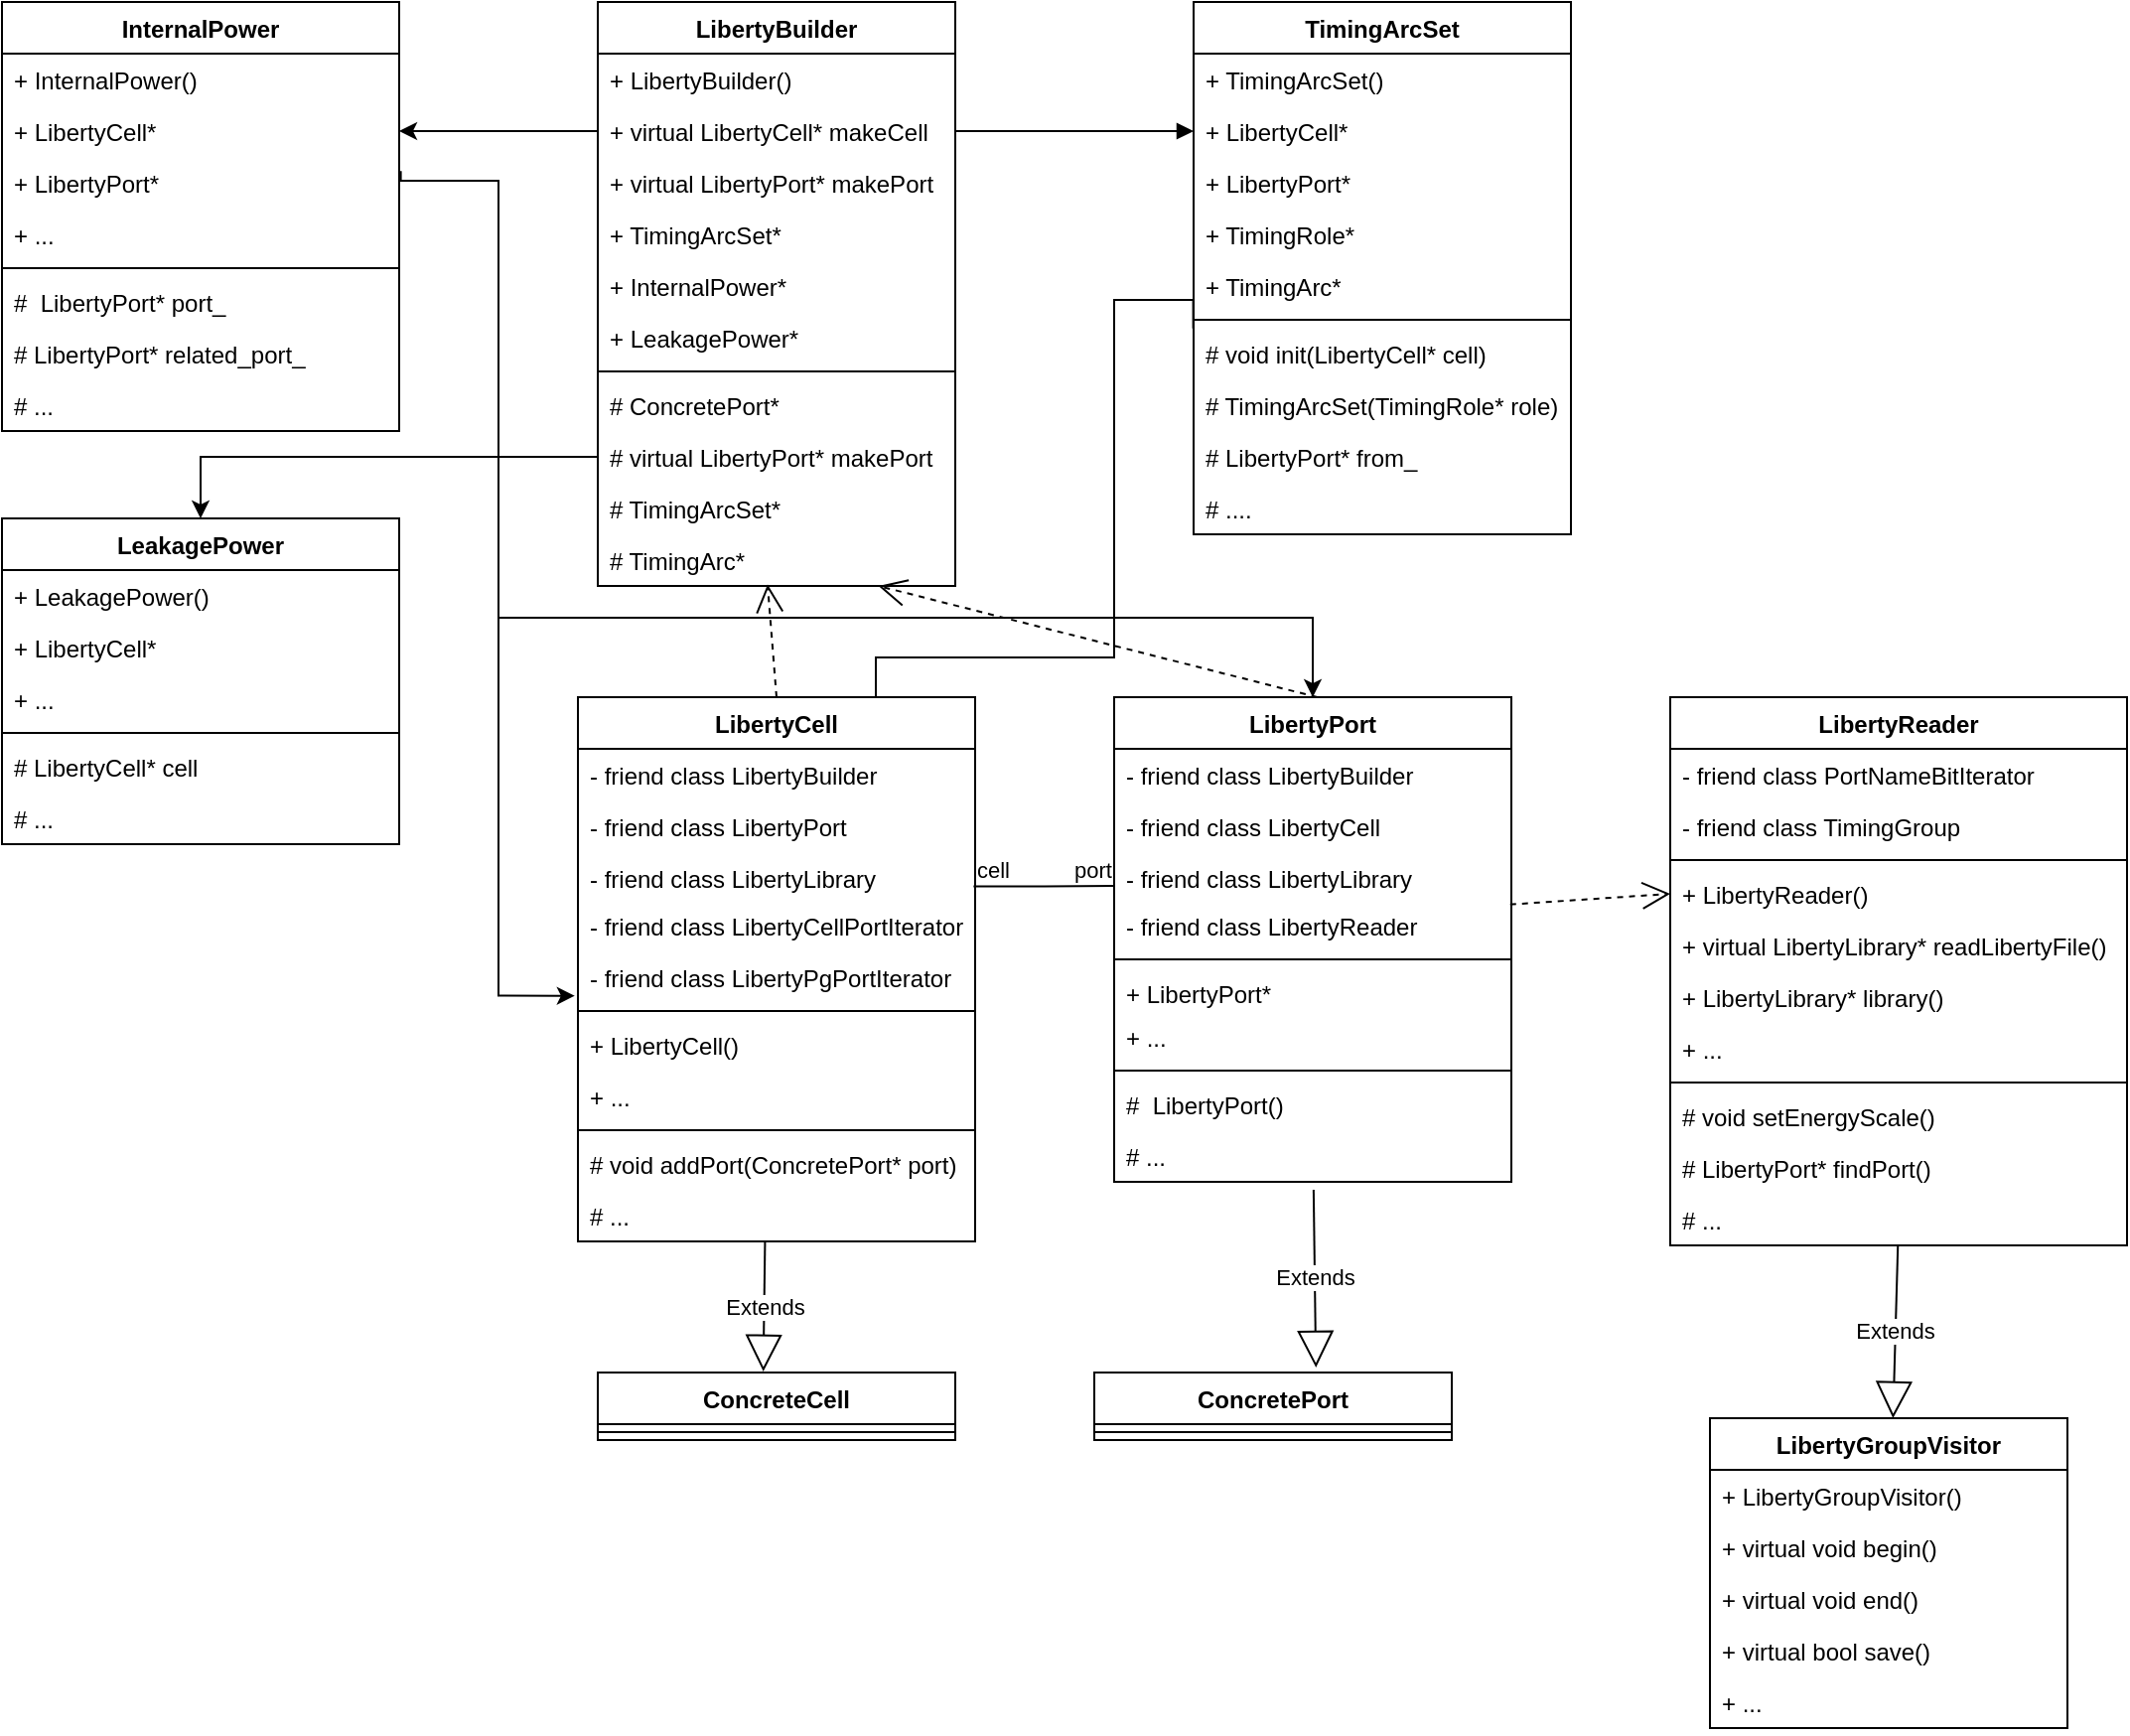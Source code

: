 <mxfile version="20.0.1" type="github">
  <diagram id="C5RBs43oDa-KdzZeNtuy" name="Page-1">
    <mxGraphModel dx="1008" dy="651" grid="1" gridSize="10" guides="1" tooltips="1" connect="1" arrows="1" fold="1" page="1" pageScale="1" pageWidth="827" pageHeight="1169" math="0" shadow="0">
      <root>
        <mxCell id="WIyWlLk6GJQsqaUBKTNV-0" />
        <mxCell id="WIyWlLk6GJQsqaUBKTNV-1" parent="WIyWlLk6GJQsqaUBKTNV-0" />
        <mxCell id="3PapQ6xfj2ttz4BDpu7m-4" value="LibertyBuilder" style="swimlane;fontStyle=1;align=center;verticalAlign=top;childLayout=stackLayout;horizontal=1;startSize=26;horizontalStack=0;resizeParent=1;resizeParentMax=0;resizeLast=0;collapsible=1;marginBottom=0;" vertex="1" parent="WIyWlLk6GJQsqaUBKTNV-1">
          <mxGeometry x="390" y="20" width="180" height="294" as="geometry" />
        </mxCell>
        <mxCell id="3PapQ6xfj2ttz4BDpu7m-17" value="+ LibertyBuilder()" style="text;strokeColor=none;fillColor=none;align=left;verticalAlign=top;spacingLeft=4;spacingRight=4;overflow=hidden;rotatable=0;points=[[0,0.5],[1,0.5]];portConstraint=eastwest;" vertex="1" parent="3PapQ6xfj2ttz4BDpu7m-4">
          <mxGeometry y="26" width="180" height="26" as="geometry" />
        </mxCell>
        <mxCell id="3PapQ6xfj2ttz4BDpu7m-5" value="+ virtual LibertyCell* makeCell&#xa;" style="text;strokeColor=none;fillColor=none;align=left;verticalAlign=top;spacingLeft=4;spacingRight=4;overflow=hidden;rotatable=0;points=[[0,0.5],[1,0.5]];portConstraint=eastwest;" vertex="1" parent="3PapQ6xfj2ttz4BDpu7m-4">
          <mxGeometry y="52" width="180" height="26" as="geometry" />
        </mxCell>
        <mxCell id="3PapQ6xfj2ttz4BDpu7m-8" value="+ virtual LibertyPort* makePort" style="text;strokeColor=none;fillColor=none;align=left;verticalAlign=top;spacingLeft=4;spacingRight=4;overflow=hidden;rotatable=0;points=[[0,0.5],[1,0.5]];portConstraint=eastwest;" vertex="1" parent="3PapQ6xfj2ttz4BDpu7m-4">
          <mxGeometry y="78" width="180" height="26" as="geometry" />
        </mxCell>
        <mxCell id="3PapQ6xfj2ttz4BDpu7m-9" value="+ TimingArcSet*" style="text;strokeColor=none;fillColor=none;align=left;verticalAlign=top;spacingLeft=4;spacingRight=4;overflow=hidden;rotatable=0;points=[[0,0.5],[1,0.5]];portConstraint=eastwest;" vertex="1" parent="3PapQ6xfj2ttz4BDpu7m-4">
          <mxGeometry y="104" width="180" height="26" as="geometry" />
        </mxCell>
        <mxCell id="3PapQ6xfj2ttz4BDpu7m-10" value="+ InternalPower*" style="text;strokeColor=none;fillColor=none;align=left;verticalAlign=top;spacingLeft=4;spacingRight=4;overflow=hidden;rotatable=0;points=[[0,0.5],[1,0.5]];portConstraint=eastwest;" vertex="1" parent="3PapQ6xfj2ttz4BDpu7m-4">
          <mxGeometry y="130" width="180" height="26" as="geometry" />
        </mxCell>
        <mxCell id="3PapQ6xfj2ttz4BDpu7m-11" value="+ LeakagePower*" style="text;strokeColor=none;fillColor=none;align=left;verticalAlign=top;spacingLeft=4;spacingRight=4;overflow=hidden;rotatable=0;points=[[0,0.5],[1,0.5]];portConstraint=eastwest;" vertex="1" parent="3PapQ6xfj2ttz4BDpu7m-4">
          <mxGeometry y="156" width="180" height="26" as="geometry" />
        </mxCell>
        <mxCell id="3PapQ6xfj2ttz4BDpu7m-6" value="" style="line;strokeWidth=1;fillColor=none;align=left;verticalAlign=middle;spacingTop=-1;spacingLeft=3;spacingRight=3;rotatable=0;labelPosition=right;points=[];portConstraint=eastwest;" vertex="1" parent="3PapQ6xfj2ttz4BDpu7m-4">
          <mxGeometry y="182" width="180" height="8" as="geometry" />
        </mxCell>
        <mxCell id="3PapQ6xfj2ttz4BDpu7m-7" value="# ConcretePort*" style="text;strokeColor=none;fillColor=none;align=left;verticalAlign=top;spacingLeft=4;spacingRight=4;overflow=hidden;rotatable=0;points=[[0,0.5],[1,0.5]];portConstraint=eastwest;" vertex="1" parent="3PapQ6xfj2ttz4BDpu7m-4">
          <mxGeometry y="190" width="180" height="26" as="geometry" />
        </mxCell>
        <mxCell id="3PapQ6xfj2ttz4BDpu7m-12" value="# virtual LibertyPort* makePort" style="text;strokeColor=none;fillColor=none;align=left;verticalAlign=top;spacingLeft=4;spacingRight=4;overflow=hidden;rotatable=0;points=[[0,0.5],[1,0.5]];portConstraint=eastwest;" vertex="1" parent="3PapQ6xfj2ttz4BDpu7m-4">
          <mxGeometry y="216" width="180" height="26" as="geometry" />
        </mxCell>
        <mxCell id="3PapQ6xfj2ttz4BDpu7m-13" value="# TimingArcSet*" style="text;strokeColor=none;fillColor=none;align=left;verticalAlign=top;spacingLeft=4;spacingRight=4;overflow=hidden;rotatable=0;points=[[0,0.5],[1,0.5]];portConstraint=eastwest;" vertex="1" parent="3PapQ6xfj2ttz4BDpu7m-4">
          <mxGeometry y="242" width="180" height="26" as="geometry" />
        </mxCell>
        <mxCell id="3PapQ6xfj2ttz4BDpu7m-14" value="# TimingArc*" style="text;strokeColor=none;fillColor=none;align=left;verticalAlign=top;spacingLeft=4;spacingRight=4;overflow=hidden;rotatable=0;points=[[0,0.5],[1,0.5]];portConstraint=eastwest;" vertex="1" parent="3PapQ6xfj2ttz4BDpu7m-4">
          <mxGeometry y="268" width="180" height="26" as="geometry" />
        </mxCell>
        <mxCell id="3PapQ6xfj2ttz4BDpu7m-18" value="TimingArcSet" style="swimlane;fontStyle=1;align=center;verticalAlign=top;childLayout=stackLayout;horizontal=1;startSize=26;horizontalStack=0;resizeParent=1;resizeParentMax=0;resizeLast=0;collapsible=1;marginBottom=0;" vertex="1" parent="WIyWlLk6GJQsqaUBKTNV-1">
          <mxGeometry x="690" y="20" width="190" height="268" as="geometry" />
        </mxCell>
        <mxCell id="3PapQ6xfj2ttz4BDpu7m-19" value="+ TimingArcSet()" style="text;strokeColor=none;fillColor=none;align=left;verticalAlign=top;spacingLeft=4;spacingRight=4;overflow=hidden;rotatable=0;points=[[0,0.5],[1,0.5]];portConstraint=eastwest;" vertex="1" parent="3PapQ6xfj2ttz4BDpu7m-18">
          <mxGeometry y="26" width="190" height="26" as="geometry" />
        </mxCell>
        <mxCell id="3PapQ6xfj2ttz4BDpu7m-20" value="+ LibertyCell*&#xa;" style="text;strokeColor=none;fillColor=none;align=left;verticalAlign=top;spacingLeft=4;spacingRight=4;overflow=hidden;rotatable=0;points=[[0,0.5],[1,0.5]];portConstraint=eastwest;" vertex="1" parent="3PapQ6xfj2ttz4BDpu7m-18">
          <mxGeometry y="52" width="190" height="26" as="geometry" />
        </mxCell>
        <mxCell id="3PapQ6xfj2ttz4BDpu7m-21" value="+ LibertyPort*" style="text;strokeColor=none;fillColor=none;align=left;verticalAlign=top;spacingLeft=4;spacingRight=4;overflow=hidden;rotatable=0;points=[[0,0.5],[1,0.5]];portConstraint=eastwest;" vertex="1" parent="3PapQ6xfj2ttz4BDpu7m-18">
          <mxGeometry y="78" width="190" height="26" as="geometry" />
        </mxCell>
        <mxCell id="3PapQ6xfj2ttz4BDpu7m-22" value="+ TimingRole*" style="text;strokeColor=none;fillColor=none;align=left;verticalAlign=top;spacingLeft=4;spacingRight=4;overflow=hidden;rotatable=0;points=[[0,0.5],[1,0.5]];portConstraint=eastwest;" vertex="1" parent="3PapQ6xfj2ttz4BDpu7m-18">
          <mxGeometry y="104" width="190" height="26" as="geometry" />
        </mxCell>
        <mxCell id="3PapQ6xfj2ttz4BDpu7m-23" value="+ TimingArc*" style="text;strokeColor=none;fillColor=none;align=left;verticalAlign=top;spacingLeft=4;spacingRight=4;overflow=hidden;rotatable=0;points=[[0,0.5],[1,0.5]];portConstraint=eastwest;" vertex="1" parent="3PapQ6xfj2ttz4BDpu7m-18">
          <mxGeometry y="130" width="190" height="26" as="geometry" />
        </mxCell>
        <mxCell id="3PapQ6xfj2ttz4BDpu7m-25" value="" style="line;strokeWidth=1;fillColor=none;align=left;verticalAlign=middle;spacingTop=-1;spacingLeft=3;spacingRight=3;rotatable=0;labelPosition=right;points=[];portConstraint=eastwest;" vertex="1" parent="3PapQ6xfj2ttz4BDpu7m-18">
          <mxGeometry y="156" width="190" height="8" as="geometry" />
        </mxCell>
        <mxCell id="3PapQ6xfj2ttz4BDpu7m-26" value="# void init(LibertyCell* cell)" style="text;strokeColor=none;fillColor=none;align=left;verticalAlign=top;spacingLeft=4;spacingRight=4;overflow=hidden;rotatable=0;points=[[0,0.5],[1,0.5]];portConstraint=eastwest;" vertex="1" parent="3PapQ6xfj2ttz4BDpu7m-18">
          <mxGeometry y="164" width="190" height="26" as="geometry" />
        </mxCell>
        <mxCell id="3PapQ6xfj2ttz4BDpu7m-27" value="# TimingArcSet(TimingRole* role)" style="text;strokeColor=none;fillColor=none;align=left;verticalAlign=top;spacingLeft=4;spacingRight=4;overflow=hidden;rotatable=0;points=[[0,0.5],[1,0.5]];portConstraint=eastwest;" vertex="1" parent="3PapQ6xfj2ttz4BDpu7m-18">
          <mxGeometry y="190" width="190" height="26" as="geometry" />
        </mxCell>
        <mxCell id="3PapQ6xfj2ttz4BDpu7m-28" value="# LibertyPort* from_ " style="text;strokeColor=none;fillColor=none;align=left;verticalAlign=top;spacingLeft=4;spacingRight=4;overflow=hidden;rotatable=0;points=[[0,0.5],[1,0.5]];portConstraint=eastwest;" vertex="1" parent="3PapQ6xfj2ttz4BDpu7m-18">
          <mxGeometry y="216" width="190" height="26" as="geometry" />
        </mxCell>
        <mxCell id="3PapQ6xfj2ttz4BDpu7m-29" value="# ...." style="text;strokeColor=none;fillColor=none;align=left;verticalAlign=top;spacingLeft=4;spacingRight=4;overflow=hidden;rotatable=0;points=[[0,0.5],[1,0.5]];portConstraint=eastwest;" vertex="1" parent="3PapQ6xfj2ttz4BDpu7m-18">
          <mxGeometry y="242" width="190" height="26" as="geometry" />
        </mxCell>
        <mxCell id="3PapQ6xfj2ttz4BDpu7m-30" value="" style="endArrow=block;endFill=1;html=1;edgeStyle=orthogonalEdgeStyle;align=left;verticalAlign=top;rounded=0;entryX=0;entryY=0.5;entryDx=0;entryDy=0;exitX=1;exitY=0.5;exitDx=0;exitDy=0;" edge="1" parent="WIyWlLk6GJQsqaUBKTNV-1" source="3PapQ6xfj2ttz4BDpu7m-5" target="3PapQ6xfj2ttz4BDpu7m-20">
          <mxGeometry x="-1" relative="1" as="geometry">
            <mxPoint x="570" y="150" as="sourcePoint" />
            <mxPoint x="730" y="150" as="targetPoint" />
          </mxGeometry>
        </mxCell>
        <mxCell id="3PapQ6xfj2ttz4BDpu7m-32" value="ConcreteCell" style="swimlane;fontStyle=1;align=center;verticalAlign=top;childLayout=stackLayout;horizontal=1;startSize=26;horizontalStack=0;resizeParent=1;resizeParentMax=0;resizeLast=0;collapsible=1;marginBottom=0;" vertex="1" parent="WIyWlLk6GJQsqaUBKTNV-1">
          <mxGeometry x="390" y="710" width="180" height="34" as="geometry" />
        </mxCell>
        <mxCell id="3PapQ6xfj2ttz4BDpu7m-39" value="" style="line;strokeWidth=1;fillColor=none;align=left;verticalAlign=middle;spacingTop=-1;spacingLeft=3;spacingRight=3;rotatable=0;labelPosition=right;points=[];portConstraint=eastwest;" vertex="1" parent="3PapQ6xfj2ttz4BDpu7m-32">
          <mxGeometry y="26" width="180" height="8" as="geometry" />
        </mxCell>
        <mxCell id="3PapQ6xfj2ttz4BDpu7m-45" value="LibertyCell" style="swimlane;fontStyle=1;align=center;verticalAlign=top;childLayout=stackLayout;horizontal=1;startSize=26;horizontalStack=0;resizeParent=1;resizeParentMax=0;resizeLast=0;collapsible=1;marginBottom=0;" vertex="1" parent="WIyWlLk6GJQsqaUBKTNV-1">
          <mxGeometry x="380" y="370" width="200" height="274" as="geometry" />
        </mxCell>
        <mxCell id="3PapQ6xfj2ttz4BDpu7m-55" value="- friend class LibertyBuilder" style="text;strokeColor=none;fillColor=none;align=left;verticalAlign=top;spacingLeft=4;spacingRight=4;overflow=hidden;rotatable=0;points=[[0,0.5],[1,0.5]];portConstraint=eastwest;" vertex="1" parent="3PapQ6xfj2ttz4BDpu7m-45">
          <mxGeometry y="26" width="200" height="26" as="geometry" />
        </mxCell>
        <mxCell id="3PapQ6xfj2ttz4BDpu7m-56" value="- friend class LibertyPort" style="text;strokeColor=none;fillColor=none;align=left;verticalAlign=top;spacingLeft=4;spacingRight=4;overflow=hidden;rotatable=0;points=[[0,0.5],[1,0.5]];portConstraint=eastwest;" vertex="1" parent="3PapQ6xfj2ttz4BDpu7m-45">
          <mxGeometry y="52" width="200" height="26" as="geometry" />
        </mxCell>
        <mxCell id="3PapQ6xfj2ttz4BDpu7m-57" value="- friend class LibertyLibrary" style="text;strokeColor=none;fillColor=none;align=left;verticalAlign=top;spacingLeft=4;spacingRight=4;overflow=hidden;rotatable=0;points=[[0,0.5],[1,0.5]];portConstraint=eastwest;" vertex="1" parent="3PapQ6xfj2ttz4BDpu7m-45">
          <mxGeometry y="78" width="200" height="24" as="geometry" />
        </mxCell>
        <mxCell id="3PapQ6xfj2ttz4BDpu7m-58" value="- friend class LibertyCellPortIterator" style="text;strokeColor=none;fillColor=none;align=left;verticalAlign=top;spacingLeft=4;spacingRight=4;overflow=hidden;rotatable=0;points=[[0,0.5],[1,0.5]];portConstraint=eastwest;" vertex="1" parent="3PapQ6xfj2ttz4BDpu7m-45">
          <mxGeometry y="102" width="200" height="26" as="geometry" />
        </mxCell>
        <mxCell id="3PapQ6xfj2ttz4BDpu7m-47" value="- friend class LibertyPgPortIterator" style="text;strokeColor=none;fillColor=none;align=left;verticalAlign=top;spacingLeft=4;spacingRight=4;overflow=hidden;rotatable=0;points=[[0,0.5],[1,0.5]];portConstraint=eastwest;" vertex="1" parent="3PapQ6xfj2ttz4BDpu7m-45">
          <mxGeometry y="128" width="200" height="26" as="geometry" />
        </mxCell>
        <mxCell id="3PapQ6xfj2ttz4BDpu7m-46" value="" style="line;strokeWidth=1;fillColor=none;align=left;verticalAlign=middle;spacingTop=-1;spacingLeft=3;spacingRight=3;rotatable=0;labelPosition=right;points=[];portConstraint=eastwest;" vertex="1" parent="3PapQ6xfj2ttz4BDpu7m-45">
          <mxGeometry y="154" width="200" height="8" as="geometry" />
        </mxCell>
        <mxCell id="3PapQ6xfj2ttz4BDpu7m-48" value="+ LibertyCell()" style="text;strokeColor=none;fillColor=none;align=left;verticalAlign=top;spacingLeft=4;spacingRight=4;overflow=hidden;rotatable=0;points=[[0,0.5],[1,0.5]];portConstraint=eastwest;" vertex="1" parent="3PapQ6xfj2ttz4BDpu7m-45">
          <mxGeometry y="162" width="200" height="26" as="geometry" />
        </mxCell>
        <mxCell id="3PapQ6xfj2ttz4BDpu7m-52" value="+ ..." style="text;strokeColor=none;fillColor=none;align=left;verticalAlign=top;spacingLeft=4;spacingRight=4;overflow=hidden;rotatable=0;points=[[0,0.5],[1,0.5]];portConstraint=eastwest;" vertex="1" parent="3PapQ6xfj2ttz4BDpu7m-45">
          <mxGeometry y="188" width="200" height="26" as="geometry" />
        </mxCell>
        <mxCell id="3PapQ6xfj2ttz4BDpu7m-50" value="" style="line;strokeWidth=1;fillColor=none;align=left;verticalAlign=middle;spacingTop=-1;spacingLeft=3;spacingRight=3;rotatable=0;labelPosition=right;points=[];portConstraint=eastwest;" vertex="1" parent="3PapQ6xfj2ttz4BDpu7m-45">
          <mxGeometry y="214" width="200" height="8" as="geometry" />
        </mxCell>
        <mxCell id="3PapQ6xfj2ttz4BDpu7m-49" value="# void addPort(ConcretePort* port)" style="text;strokeColor=none;fillColor=none;align=left;verticalAlign=top;spacingLeft=4;spacingRight=4;overflow=hidden;rotatable=0;points=[[0,0.5],[1,0.5]];portConstraint=eastwest;" vertex="1" parent="3PapQ6xfj2ttz4BDpu7m-45">
          <mxGeometry y="222" width="200" height="26" as="geometry" />
        </mxCell>
        <mxCell id="3PapQ6xfj2ttz4BDpu7m-53" value="# ..." style="text;strokeColor=none;fillColor=none;align=left;verticalAlign=top;spacingLeft=4;spacingRight=4;overflow=hidden;rotatable=0;points=[[0,0.5],[1,0.5]];portConstraint=eastwest;" vertex="1" parent="3PapQ6xfj2ttz4BDpu7m-45">
          <mxGeometry y="248" width="200" height="26" as="geometry" />
        </mxCell>
        <mxCell id="3PapQ6xfj2ttz4BDpu7m-51" value="" style="endArrow=open;endSize=12;dashed=1;html=1;rounded=0;exitX=0.5;exitY=0;exitDx=0;exitDy=0;entryX=0.475;entryY=0.97;entryDx=0;entryDy=0;entryPerimeter=0;" edge="1" parent="WIyWlLk6GJQsqaUBKTNV-1" source="3PapQ6xfj2ttz4BDpu7m-45" target="3PapQ6xfj2ttz4BDpu7m-14">
          <mxGeometry width="160" relative="1" as="geometry">
            <mxPoint x="610" y="500" as="sourcePoint" />
            <mxPoint x="470" y="320" as="targetPoint" />
          </mxGeometry>
        </mxCell>
        <mxCell id="3PapQ6xfj2ttz4BDpu7m-54" value="Extends" style="endArrow=block;endSize=16;endFill=0;html=1;rounded=0;exitX=0.471;exitY=1.021;exitDx=0;exitDy=0;exitPerimeter=0;entryX=0.463;entryY=-0.016;entryDx=0;entryDy=0;entryPerimeter=0;" edge="1" parent="WIyWlLk6GJQsqaUBKTNV-1" source="3PapQ6xfj2ttz4BDpu7m-53" target="3PapQ6xfj2ttz4BDpu7m-32">
          <mxGeometry width="160" relative="1" as="geometry">
            <mxPoint x="610" y="430" as="sourcePoint" />
            <mxPoint x="770" y="430" as="targetPoint" />
          </mxGeometry>
        </mxCell>
        <mxCell id="3PapQ6xfj2ttz4BDpu7m-59" value="" style="endArrow=none;endFill=0;html=1;edgeStyle=orthogonalEdgeStyle;align=left;verticalAlign=top;rounded=0;exitX=0.75;exitY=0;exitDx=0;exitDy=0;entryX=-0.001;entryY=1.321;entryDx=0;entryDy=0;entryPerimeter=0;" edge="1" parent="WIyWlLk6GJQsqaUBKTNV-1" source="3PapQ6xfj2ttz4BDpu7m-45" target="3PapQ6xfj2ttz4BDpu7m-23">
          <mxGeometry x="-1" relative="1" as="geometry">
            <mxPoint x="610" y="430" as="sourcePoint" />
            <mxPoint x="770" y="430" as="targetPoint" />
            <Array as="points">
              <mxPoint x="530" y="350" />
              <mxPoint x="650" y="350" />
              <mxPoint x="650" y="170" />
              <mxPoint x="690" y="170" />
            </Array>
          </mxGeometry>
        </mxCell>
        <mxCell id="3PapQ6xfj2ttz4BDpu7m-62" value="ConcretePort" style="swimlane;fontStyle=1;align=center;verticalAlign=top;childLayout=stackLayout;horizontal=1;startSize=26;horizontalStack=0;resizeParent=1;resizeParentMax=0;resizeLast=0;collapsible=1;marginBottom=0;" vertex="1" parent="WIyWlLk6GJQsqaUBKTNV-1">
          <mxGeometry x="640" y="710" width="180" height="34" as="geometry" />
        </mxCell>
        <mxCell id="3PapQ6xfj2ttz4BDpu7m-63" value="" style="line;strokeWidth=1;fillColor=none;align=left;verticalAlign=middle;spacingTop=-1;spacingLeft=3;spacingRight=3;rotatable=0;labelPosition=right;points=[];portConstraint=eastwest;" vertex="1" parent="3PapQ6xfj2ttz4BDpu7m-62">
          <mxGeometry y="26" width="180" height="8" as="geometry" />
        </mxCell>
        <mxCell id="3PapQ6xfj2ttz4BDpu7m-64" value="LibertyPort" style="swimlane;fontStyle=1;align=center;verticalAlign=top;childLayout=stackLayout;horizontal=1;startSize=26;horizontalStack=0;resizeParent=1;resizeParentMax=0;resizeLast=0;collapsible=1;marginBottom=0;" vertex="1" parent="WIyWlLk6GJQsqaUBKTNV-1">
          <mxGeometry x="650" y="370" width="200" height="244" as="geometry" />
        </mxCell>
        <mxCell id="3PapQ6xfj2ttz4BDpu7m-65" value="- friend class LibertyBuilder" style="text;strokeColor=none;fillColor=none;align=left;verticalAlign=top;spacingLeft=4;spacingRight=4;overflow=hidden;rotatable=0;points=[[0,0.5],[1,0.5]];portConstraint=eastwest;" vertex="1" parent="3PapQ6xfj2ttz4BDpu7m-64">
          <mxGeometry y="26" width="200" height="26" as="geometry" />
        </mxCell>
        <mxCell id="3PapQ6xfj2ttz4BDpu7m-66" value="- friend class LibertyCell" style="text;strokeColor=none;fillColor=none;align=left;verticalAlign=top;spacingLeft=4;spacingRight=4;overflow=hidden;rotatable=0;points=[[0,0.5],[1,0.5]];portConstraint=eastwest;" vertex="1" parent="3PapQ6xfj2ttz4BDpu7m-64">
          <mxGeometry y="52" width="200" height="26" as="geometry" />
        </mxCell>
        <mxCell id="3PapQ6xfj2ttz4BDpu7m-67" value="- friend class LibertyLibrary" style="text;strokeColor=none;fillColor=none;align=left;verticalAlign=top;spacingLeft=4;spacingRight=4;overflow=hidden;rotatable=0;points=[[0,0.5],[1,0.5]];portConstraint=eastwest;" vertex="1" parent="3PapQ6xfj2ttz4BDpu7m-64">
          <mxGeometry y="78" width="200" height="24" as="geometry" />
        </mxCell>
        <mxCell id="3PapQ6xfj2ttz4BDpu7m-68" value="- friend class LibertyReader" style="text;strokeColor=none;fillColor=none;align=left;verticalAlign=top;spacingLeft=4;spacingRight=4;overflow=hidden;rotatable=0;points=[[0,0.5],[1,0.5]];portConstraint=eastwest;" vertex="1" parent="3PapQ6xfj2ttz4BDpu7m-64">
          <mxGeometry y="102" width="200" height="26" as="geometry" />
        </mxCell>
        <mxCell id="3PapQ6xfj2ttz4BDpu7m-70" value="" style="line;strokeWidth=1;fillColor=none;align=left;verticalAlign=middle;spacingTop=-1;spacingLeft=3;spacingRight=3;rotatable=0;labelPosition=right;points=[];portConstraint=eastwest;" vertex="1" parent="3PapQ6xfj2ttz4BDpu7m-64">
          <mxGeometry y="128" width="200" height="8" as="geometry" />
        </mxCell>
        <mxCell id="3PapQ6xfj2ttz4BDpu7m-71" value="+ LibertyPort*" style="text;strokeColor=none;fillColor=none;align=left;verticalAlign=top;spacingLeft=4;spacingRight=4;overflow=hidden;rotatable=0;points=[[0,0.5],[1,0.5]];portConstraint=eastwest;" vertex="1" parent="3PapQ6xfj2ttz4BDpu7m-64">
          <mxGeometry y="136" width="200" height="22" as="geometry" />
        </mxCell>
        <mxCell id="3PapQ6xfj2ttz4BDpu7m-72" value="+ ..." style="text;strokeColor=none;fillColor=none;align=left;verticalAlign=top;spacingLeft=4;spacingRight=4;overflow=hidden;rotatable=0;points=[[0,0.5],[1,0.5]];portConstraint=eastwest;" vertex="1" parent="3PapQ6xfj2ttz4BDpu7m-64">
          <mxGeometry y="158" width="200" height="26" as="geometry" />
        </mxCell>
        <mxCell id="3PapQ6xfj2ttz4BDpu7m-73" value="" style="line;strokeWidth=1;fillColor=none;align=left;verticalAlign=middle;spacingTop=-1;spacingLeft=3;spacingRight=3;rotatable=0;labelPosition=right;points=[];portConstraint=eastwest;" vertex="1" parent="3PapQ6xfj2ttz4BDpu7m-64">
          <mxGeometry y="184" width="200" height="8" as="geometry" />
        </mxCell>
        <mxCell id="3PapQ6xfj2ttz4BDpu7m-74" value="#  LibertyPort()" style="text;strokeColor=none;fillColor=none;align=left;verticalAlign=top;spacingLeft=4;spacingRight=4;overflow=hidden;rotatable=0;points=[[0,0.5],[1,0.5]];portConstraint=eastwest;" vertex="1" parent="3PapQ6xfj2ttz4BDpu7m-64">
          <mxGeometry y="192" width="200" height="26" as="geometry" />
        </mxCell>
        <mxCell id="3PapQ6xfj2ttz4BDpu7m-75" value="# ..." style="text;strokeColor=none;fillColor=none;align=left;verticalAlign=top;spacingLeft=4;spacingRight=4;overflow=hidden;rotatable=0;points=[[0,0.5],[1,0.5]];portConstraint=eastwest;" vertex="1" parent="3PapQ6xfj2ttz4BDpu7m-64">
          <mxGeometry y="218" width="200" height="26" as="geometry" />
        </mxCell>
        <mxCell id="3PapQ6xfj2ttz4BDpu7m-78" value="Extends" style="endArrow=block;endSize=16;endFill=0;html=1;rounded=0;exitX=0.471;exitY=1.021;exitDx=0;exitDy=0;exitPerimeter=0;entryX=0.62;entryY=-0.075;entryDx=0;entryDy=0;entryPerimeter=0;" edge="1" parent="3PapQ6xfj2ttz4BDpu7m-64" target="3PapQ6xfj2ttz4BDpu7m-62">
          <mxGeometry width="160" relative="1" as="geometry">
            <mxPoint x="100.43" y="247.996" as="sourcePoint" />
            <mxPoint x="99.57" y="312.906" as="targetPoint" />
          </mxGeometry>
        </mxCell>
        <mxCell id="3PapQ6xfj2ttz4BDpu7m-76" value="" style="endArrow=open;endSize=12;dashed=1;html=1;rounded=0;exitX=0.5;exitY=0;exitDx=0;exitDy=0;" edge="1" parent="WIyWlLk6GJQsqaUBKTNV-1" target="3PapQ6xfj2ttz4BDpu7m-14">
          <mxGeometry width="160" relative="1" as="geometry">
            <mxPoint x="752.25" y="370" as="sourcePoint" />
            <mxPoint x="747.75" y="313.22" as="targetPoint" />
          </mxGeometry>
        </mxCell>
        <mxCell id="3PapQ6xfj2ttz4BDpu7m-79" value="" style="endArrow=none;html=1;edgeStyle=orthogonalEdgeStyle;rounded=0;exitX=0.996;exitY=0.718;exitDx=0;exitDy=0;exitPerimeter=0;" edge="1" parent="WIyWlLk6GJQsqaUBKTNV-1" source="3PapQ6xfj2ttz4BDpu7m-57">
          <mxGeometry relative="1" as="geometry">
            <mxPoint x="610" y="470" as="sourcePoint" />
            <mxPoint x="650" y="465" as="targetPoint" />
          </mxGeometry>
        </mxCell>
        <mxCell id="3PapQ6xfj2ttz4BDpu7m-80" value="cell" style="edgeLabel;resizable=0;html=1;align=left;verticalAlign=bottom;" connectable="0" vertex="1" parent="3PapQ6xfj2ttz4BDpu7m-79">
          <mxGeometry x="-1" relative="1" as="geometry" />
        </mxCell>
        <mxCell id="3PapQ6xfj2ttz4BDpu7m-81" value="port" style="edgeLabel;resizable=0;html=1;align=right;verticalAlign=bottom;" connectable="0" vertex="1" parent="3PapQ6xfj2ttz4BDpu7m-79">
          <mxGeometry x="1" relative="1" as="geometry" />
        </mxCell>
        <mxCell id="3PapQ6xfj2ttz4BDpu7m-82" value="InternalPower" style="swimlane;fontStyle=1;align=center;verticalAlign=top;childLayout=stackLayout;horizontal=1;startSize=26;horizontalStack=0;resizeParent=1;resizeParentMax=0;resizeLast=0;collapsible=1;marginBottom=0;" vertex="1" parent="WIyWlLk6GJQsqaUBKTNV-1">
          <mxGeometry x="90" y="20" width="200" height="216" as="geometry" />
        </mxCell>
        <mxCell id="3PapQ6xfj2ttz4BDpu7m-97" value="+ InternalPower()" style="text;strokeColor=none;fillColor=none;align=left;verticalAlign=top;spacingLeft=4;spacingRight=4;overflow=hidden;rotatable=0;points=[[0,0.5],[1,0.5]];portConstraint=eastwest;" vertex="1" parent="3PapQ6xfj2ttz4BDpu7m-82">
          <mxGeometry y="26" width="200" height="26" as="geometry" />
        </mxCell>
        <mxCell id="3PapQ6xfj2ttz4BDpu7m-88" value="+ LibertyCell*" style="text;strokeColor=none;fillColor=none;align=left;verticalAlign=top;spacingLeft=4;spacingRight=4;overflow=hidden;rotatable=0;points=[[0,0.5],[1,0.5]];portConstraint=eastwest;" vertex="1" parent="3PapQ6xfj2ttz4BDpu7m-82">
          <mxGeometry y="52" width="200" height="26" as="geometry" />
        </mxCell>
        <mxCell id="3PapQ6xfj2ttz4BDpu7m-99" value="+ LibertyPort*" style="text;strokeColor=none;fillColor=none;align=left;verticalAlign=top;spacingLeft=4;spacingRight=4;overflow=hidden;rotatable=0;points=[[0,0.5],[1,0.5]];portConstraint=eastwest;" vertex="1" parent="3PapQ6xfj2ttz4BDpu7m-82">
          <mxGeometry y="78" width="200" height="26" as="geometry" />
        </mxCell>
        <mxCell id="3PapQ6xfj2ttz4BDpu7m-89" value="+ ..." style="text;strokeColor=none;fillColor=none;align=left;verticalAlign=top;spacingLeft=4;spacingRight=4;overflow=hidden;rotatable=0;points=[[0,0.5],[1,0.5]];portConstraint=eastwest;" vertex="1" parent="3PapQ6xfj2ttz4BDpu7m-82">
          <mxGeometry y="104" width="200" height="26" as="geometry" />
        </mxCell>
        <mxCell id="3PapQ6xfj2ttz4BDpu7m-90" value="" style="line;strokeWidth=1;fillColor=none;align=left;verticalAlign=middle;spacingTop=-1;spacingLeft=3;spacingRight=3;rotatable=0;labelPosition=right;points=[];portConstraint=eastwest;" vertex="1" parent="3PapQ6xfj2ttz4BDpu7m-82">
          <mxGeometry y="130" width="200" height="8" as="geometry" />
        </mxCell>
        <mxCell id="3PapQ6xfj2ttz4BDpu7m-91" value="#  LibertyPort* port_" style="text;strokeColor=none;fillColor=none;align=left;verticalAlign=top;spacingLeft=4;spacingRight=4;overflow=hidden;rotatable=0;points=[[0,0.5],[1,0.5]];portConstraint=eastwest;" vertex="1" parent="3PapQ6xfj2ttz4BDpu7m-82">
          <mxGeometry y="138" width="200" height="26" as="geometry" />
        </mxCell>
        <mxCell id="3PapQ6xfj2ttz4BDpu7m-100" value="# LibertyPort* related_port_" style="text;strokeColor=none;fillColor=none;align=left;verticalAlign=top;spacingLeft=4;spacingRight=4;overflow=hidden;rotatable=0;points=[[0,0.5],[1,0.5]];portConstraint=eastwest;" vertex="1" parent="3PapQ6xfj2ttz4BDpu7m-82">
          <mxGeometry y="164" width="200" height="26" as="geometry" />
        </mxCell>
        <mxCell id="3PapQ6xfj2ttz4BDpu7m-92" value="# ..." style="text;strokeColor=none;fillColor=none;align=left;verticalAlign=top;spacingLeft=4;spacingRight=4;overflow=hidden;rotatable=0;points=[[0,0.5],[1,0.5]];portConstraint=eastwest;" vertex="1" parent="3PapQ6xfj2ttz4BDpu7m-82">
          <mxGeometry y="190" width="200" height="26" as="geometry" />
        </mxCell>
        <mxCell id="3PapQ6xfj2ttz4BDpu7m-95" style="edgeStyle=orthogonalEdgeStyle;rounded=0;orthogonalLoop=1;jettySize=auto;html=1;exitX=1;exitY=0.5;exitDx=0;exitDy=0;entryX=-0.008;entryY=0.859;entryDx=0;entryDy=0;entryPerimeter=0;" edge="1" parent="WIyWlLk6GJQsqaUBKTNV-1" source="3PapQ6xfj2ttz4BDpu7m-92" target="3PapQ6xfj2ttz4BDpu7m-47">
          <mxGeometry relative="1" as="geometry">
            <Array as="points">
              <mxPoint x="290" y="110" />
              <mxPoint x="340" y="110" />
              <mxPoint x="340" y="520" />
            </Array>
          </mxGeometry>
        </mxCell>
        <mxCell id="3PapQ6xfj2ttz4BDpu7m-96" style="edgeStyle=orthogonalEdgeStyle;rounded=0;orthogonalLoop=1;jettySize=auto;html=1;exitX=1.004;exitY=0.274;exitDx=0;exitDy=0;entryX=0.5;entryY=0;entryDx=0;entryDy=0;exitPerimeter=0;" edge="1" parent="WIyWlLk6GJQsqaUBKTNV-1" source="3PapQ6xfj2ttz4BDpu7m-99" target="3PapQ6xfj2ttz4BDpu7m-64">
          <mxGeometry relative="1" as="geometry">
            <Array as="points">
              <mxPoint x="291" y="110" />
              <mxPoint x="340" y="110" />
              <mxPoint x="340" y="330" />
              <mxPoint x="750" y="330" />
            </Array>
          </mxGeometry>
        </mxCell>
        <mxCell id="3PapQ6xfj2ttz4BDpu7m-101" style="edgeStyle=orthogonalEdgeStyle;rounded=0;orthogonalLoop=1;jettySize=auto;html=1;exitX=0;exitY=0.5;exitDx=0;exitDy=0;entryX=1;entryY=0.5;entryDx=0;entryDy=0;endArrow=classic;endFill=1;" edge="1" parent="WIyWlLk6GJQsqaUBKTNV-1" source="3PapQ6xfj2ttz4BDpu7m-5" target="3PapQ6xfj2ttz4BDpu7m-88">
          <mxGeometry relative="1" as="geometry" />
        </mxCell>
        <mxCell id="3PapQ6xfj2ttz4BDpu7m-102" value="LeakagePower" style="swimlane;fontStyle=1;align=center;verticalAlign=top;childLayout=stackLayout;horizontal=1;startSize=26;horizontalStack=0;resizeParent=1;resizeParentMax=0;resizeLast=0;collapsible=1;marginBottom=0;" vertex="1" parent="WIyWlLk6GJQsqaUBKTNV-1">
          <mxGeometry x="90" y="280" width="200" height="164" as="geometry" />
        </mxCell>
        <mxCell id="3PapQ6xfj2ttz4BDpu7m-103" value="+ LeakagePower()" style="text;strokeColor=none;fillColor=none;align=left;verticalAlign=top;spacingLeft=4;spacingRight=4;overflow=hidden;rotatable=0;points=[[0,0.5],[1,0.5]];portConstraint=eastwest;" vertex="1" parent="3PapQ6xfj2ttz4BDpu7m-102">
          <mxGeometry y="26" width="200" height="26" as="geometry" />
        </mxCell>
        <mxCell id="3PapQ6xfj2ttz4BDpu7m-104" value="+ LibertyCell*" style="text;strokeColor=none;fillColor=none;align=left;verticalAlign=top;spacingLeft=4;spacingRight=4;overflow=hidden;rotatable=0;points=[[0,0.5],[1,0.5]];portConstraint=eastwest;" vertex="1" parent="3PapQ6xfj2ttz4BDpu7m-102">
          <mxGeometry y="52" width="200" height="26" as="geometry" />
        </mxCell>
        <mxCell id="3PapQ6xfj2ttz4BDpu7m-106" value="+ ..." style="text;strokeColor=none;fillColor=none;align=left;verticalAlign=top;spacingLeft=4;spacingRight=4;overflow=hidden;rotatable=0;points=[[0,0.5],[1,0.5]];portConstraint=eastwest;" vertex="1" parent="3PapQ6xfj2ttz4BDpu7m-102">
          <mxGeometry y="78" width="200" height="26" as="geometry" />
        </mxCell>
        <mxCell id="3PapQ6xfj2ttz4BDpu7m-107" value="" style="line;strokeWidth=1;fillColor=none;align=left;verticalAlign=middle;spacingTop=-1;spacingLeft=3;spacingRight=3;rotatable=0;labelPosition=right;points=[];portConstraint=eastwest;" vertex="1" parent="3PapQ6xfj2ttz4BDpu7m-102">
          <mxGeometry y="104" width="200" height="8" as="geometry" />
        </mxCell>
        <mxCell id="3PapQ6xfj2ttz4BDpu7m-108" value="# LibertyCell* cell" style="text;strokeColor=none;fillColor=none;align=left;verticalAlign=top;spacingLeft=4;spacingRight=4;overflow=hidden;rotatable=0;points=[[0,0.5],[1,0.5]];portConstraint=eastwest;" vertex="1" parent="3PapQ6xfj2ttz4BDpu7m-102">
          <mxGeometry y="112" width="200" height="26" as="geometry" />
        </mxCell>
        <mxCell id="3PapQ6xfj2ttz4BDpu7m-110" value="# ..." style="text;strokeColor=none;fillColor=none;align=left;verticalAlign=top;spacingLeft=4;spacingRight=4;overflow=hidden;rotatable=0;points=[[0,0.5],[1,0.5]];portConstraint=eastwest;" vertex="1" parent="3PapQ6xfj2ttz4BDpu7m-102">
          <mxGeometry y="138" width="200" height="26" as="geometry" />
        </mxCell>
        <mxCell id="3PapQ6xfj2ttz4BDpu7m-111" style="edgeStyle=orthogonalEdgeStyle;rounded=0;orthogonalLoop=1;jettySize=auto;html=1;exitX=0;exitY=0.5;exitDx=0;exitDy=0;entryX=0.5;entryY=0;entryDx=0;entryDy=0;endArrow=classic;endFill=1;" edge="1" parent="WIyWlLk6GJQsqaUBKTNV-1" source="3PapQ6xfj2ttz4BDpu7m-12" target="3PapQ6xfj2ttz4BDpu7m-102">
          <mxGeometry relative="1" as="geometry" />
        </mxCell>
        <mxCell id="3PapQ6xfj2ttz4BDpu7m-112" value="LibertyReader" style="swimlane;fontStyle=1;align=center;verticalAlign=top;childLayout=stackLayout;horizontal=1;startSize=26;horizontalStack=0;resizeParent=1;resizeParentMax=0;resizeLast=0;collapsible=1;marginBottom=0;" vertex="1" parent="WIyWlLk6GJQsqaUBKTNV-1">
          <mxGeometry x="930" y="370" width="230" height="276" as="geometry" />
        </mxCell>
        <mxCell id="3PapQ6xfj2ttz4BDpu7m-137" value="- friend class PortNameBitIterator" style="text;strokeColor=none;fillColor=none;align=left;verticalAlign=top;spacingLeft=4;spacingRight=4;overflow=hidden;rotatable=0;points=[[0,0.5],[1,0.5]];portConstraint=eastwest;" vertex="1" parent="3PapQ6xfj2ttz4BDpu7m-112">
          <mxGeometry y="26" width="230" height="26" as="geometry" />
        </mxCell>
        <mxCell id="3PapQ6xfj2ttz4BDpu7m-139" value="- friend class TimingGroup" style="text;strokeColor=none;fillColor=none;align=left;verticalAlign=top;spacingLeft=4;spacingRight=4;overflow=hidden;rotatable=0;points=[[0,0.5],[1,0.5]];portConstraint=eastwest;" vertex="1" parent="3PapQ6xfj2ttz4BDpu7m-112">
          <mxGeometry y="52" width="230" height="26" as="geometry" />
        </mxCell>
        <mxCell id="3PapQ6xfj2ttz4BDpu7m-138" value="" style="line;strokeWidth=1;fillColor=none;align=left;verticalAlign=middle;spacingTop=-1;spacingLeft=3;spacingRight=3;rotatable=0;labelPosition=right;points=[];portConstraint=eastwest;" vertex="1" parent="3PapQ6xfj2ttz4BDpu7m-112">
          <mxGeometry y="78" width="230" height="8" as="geometry" />
        </mxCell>
        <mxCell id="3PapQ6xfj2ttz4BDpu7m-113" value="+ LibertyReader()" style="text;strokeColor=none;fillColor=none;align=left;verticalAlign=top;spacingLeft=4;spacingRight=4;overflow=hidden;rotatable=0;points=[[0,0.5],[1,0.5]];portConstraint=eastwest;" vertex="1" parent="3PapQ6xfj2ttz4BDpu7m-112">
          <mxGeometry y="86" width="230" height="26" as="geometry" />
        </mxCell>
        <mxCell id="3PapQ6xfj2ttz4BDpu7m-114" value="+ virtual LibertyLibrary* readLibertyFile()&#xa;" style="text;strokeColor=none;fillColor=none;align=left;verticalAlign=top;spacingLeft=4;spacingRight=4;overflow=hidden;rotatable=0;points=[[0,0.5],[1,0.5]];portConstraint=eastwest;" vertex="1" parent="3PapQ6xfj2ttz4BDpu7m-112">
          <mxGeometry y="112" width="230" height="26" as="geometry" />
        </mxCell>
        <mxCell id="3PapQ6xfj2ttz4BDpu7m-115" value="+ LibertyLibrary* library()" style="text;strokeColor=none;fillColor=none;align=left;verticalAlign=top;spacingLeft=4;spacingRight=4;overflow=hidden;rotatable=0;points=[[0,0.5],[1,0.5]];portConstraint=eastwest;" vertex="1" parent="3PapQ6xfj2ttz4BDpu7m-112">
          <mxGeometry y="138" width="230" height="26" as="geometry" />
        </mxCell>
        <mxCell id="3PapQ6xfj2ttz4BDpu7m-116" value="+ ..." style="text;strokeColor=none;fillColor=none;align=left;verticalAlign=top;spacingLeft=4;spacingRight=4;overflow=hidden;rotatable=0;points=[[0,0.5],[1,0.5]];portConstraint=eastwest;" vertex="1" parent="3PapQ6xfj2ttz4BDpu7m-112">
          <mxGeometry y="164" width="230" height="26" as="geometry" />
        </mxCell>
        <mxCell id="3PapQ6xfj2ttz4BDpu7m-119" value="" style="line;strokeWidth=1;fillColor=none;align=left;verticalAlign=middle;spacingTop=-1;spacingLeft=3;spacingRight=3;rotatable=0;labelPosition=right;points=[];portConstraint=eastwest;" vertex="1" parent="3PapQ6xfj2ttz4BDpu7m-112">
          <mxGeometry y="190" width="230" height="8" as="geometry" />
        </mxCell>
        <mxCell id="3PapQ6xfj2ttz4BDpu7m-120" value="# void setEnergyScale()" style="text;strokeColor=none;fillColor=none;align=left;verticalAlign=top;spacingLeft=4;spacingRight=4;overflow=hidden;rotatable=0;points=[[0,0.5],[1,0.5]];portConstraint=eastwest;" vertex="1" parent="3PapQ6xfj2ttz4BDpu7m-112">
          <mxGeometry y="198" width="230" height="26" as="geometry" />
        </mxCell>
        <mxCell id="3PapQ6xfj2ttz4BDpu7m-121" value="# LibertyPort* findPort()" style="text;strokeColor=none;fillColor=none;align=left;verticalAlign=top;spacingLeft=4;spacingRight=4;overflow=hidden;rotatable=0;points=[[0,0.5],[1,0.5]];portConstraint=eastwest;" vertex="1" parent="3PapQ6xfj2ttz4BDpu7m-112">
          <mxGeometry y="224" width="230" height="26" as="geometry" />
        </mxCell>
        <mxCell id="3PapQ6xfj2ttz4BDpu7m-122" value="# ..." style="text;strokeColor=none;fillColor=none;align=left;verticalAlign=top;spacingLeft=4;spacingRight=4;overflow=hidden;rotatable=0;points=[[0,0.5],[1,0.5]];portConstraint=eastwest;" vertex="1" parent="3PapQ6xfj2ttz4BDpu7m-112">
          <mxGeometry y="250" width="230" height="26" as="geometry" />
        </mxCell>
        <mxCell id="3PapQ6xfj2ttz4BDpu7m-124" value="LibertyGroupVisitor" style="swimlane;fontStyle=1;align=center;verticalAlign=top;childLayout=stackLayout;horizontal=1;startSize=26;horizontalStack=0;resizeParent=1;resizeParentMax=0;resizeLast=0;collapsible=1;marginBottom=0;" vertex="1" parent="WIyWlLk6GJQsqaUBKTNV-1">
          <mxGeometry x="950" y="733" width="180" height="156" as="geometry" />
        </mxCell>
        <mxCell id="3PapQ6xfj2ttz4BDpu7m-125" value="+ LibertyGroupVisitor()" style="text;strokeColor=none;fillColor=none;align=left;verticalAlign=top;spacingLeft=4;spacingRight=4;overflow=hidden;rotatable=0;points=[[0,0.5],[1,0.5]];portConstraint=eastwest;" vertex="1" parent="3PapQ6xfj2ttz4BDpu7m-124">
          <mxGeometry y="26" width="180" height="26" as="geometry" />
        </mxCell>
        <mxCell id="3PapQ6xfj2ttz4BDpu7m-126" value="+ virtual void begin()&#xa;" style="text;strokeColor=none;fillColor=none;align=left;verticalAlign=top;spacingLeft=4;spacingRight=4;overflow=hidden;rotatable=0;points=[[0,0.5],[1,0.5]];portConstraint=eastwest;" vertex="1" parent="3PapQ6xfj2ttz4BDpu7m-124">
          <mxGeometry y="52" width="180" height="26" as="geometry" />
        </mxCell>
        <mxCell id="3PapQ6xfj2ttz4BDpu7m-127" value="+ virtual void end()&#xa;" style="text;strokeColor=none;fillColor=none;align=left;verticalAlign=top;spacingLeft=4;spacingRight=4;overflow=hidden;rotatable=0;points=[[0,0.5],[1,0.5]];portConstraint=eastwest;" vertex="1" parent="3PapQ6xfj2ttz4BDpu7m-124">
          <mxGeometry y="78" width="180" height="26" as="geometry" />
        </mxCell>
        <mxCell id="3PapQ6xfj2ttz4BDpu7m-128" value="+ virtual bool save()" style="text;strokeColor=none;fillColor=none;align=left;verticalAlign=top;spacingLeft=4;spacingRight=4;overflow=hidden;rotatable=0;points=[[0,0.5],[1,0.5]];portConstraint=eastwest;" vertex="1" parent="3PapQ6xfj2ttz4BDpu7m-124">
          <mxGeometry y="104" width="180" height="26" as="geometry" />
        </mxCell>
        <mxCell id="3PapQ6xfj2ttz4BDpu7m-130" value="+ ..." style="text;strokeColor=none;fillColor=none;align=left;verticalAlign=top;spacingLeft=4;spacingRight=4;overflow=hidden;rotatable=0;points=[[0,0.5],[1,0.5]];portConstraint=eastwest;" vertex="1" parent="3PapQ6xfj2ttz4BDpu7m-124">
          <mxGeometry y="130" width="180" height="26" as="geometry" />
        </mxCell>
        <mxCell id="3PapQ6xfj2ttz4BDpu7m-136" value="Extends" style="endArrow=block;endSize=16;endFill=0;html=1;rounded=0;" edge="1" parent="WIyWlLk6GJQsqaUBKTNV-1" source="3PapQ6xfj2ttz4BDpu7m-122" target="3PapQ6xfj2ttz4BDpu7m-124">
          <mxGeometry width="160" relative="1" as="geometry">
            <mxPoint x="1039.02" y="674.782" as="sourcePoint" />
            <mxPoint x="900" y="723" as="targetPoint" />
          </mxGeometry>
        </mxCell>
        <mxCell id="3PapQ6xfj2ttz4BDpu7m-152" value="" style="endArrow=open;endSize=12;dashed=1;html=1;rounded=0;exitX=0.997;exitY=1.098;exitDx=0;exitDy=0;exitPerimeter=0;entryX=0;entryY=0.5;entryDx=0;entryDy=0;" edge="1" parent="WIyWlLk6GJQsqaUBKTNV-1" source="3PapQ6xfj2ttz4BDpu7m-67" target="3PapQ6xfj2ttz4BDpu7m-113">
          <mxGeometry width="160" relative="1" as="geometry">
            <mxPoint x="740" y="600" as="sourcePoint" />
            <mxPoint x="900" y="600" as="targetPoint" />
          </mxGeometry>
        </mxCell>
      </root>
    </mxGraphModel>
  </diagram>
</mxfile>
